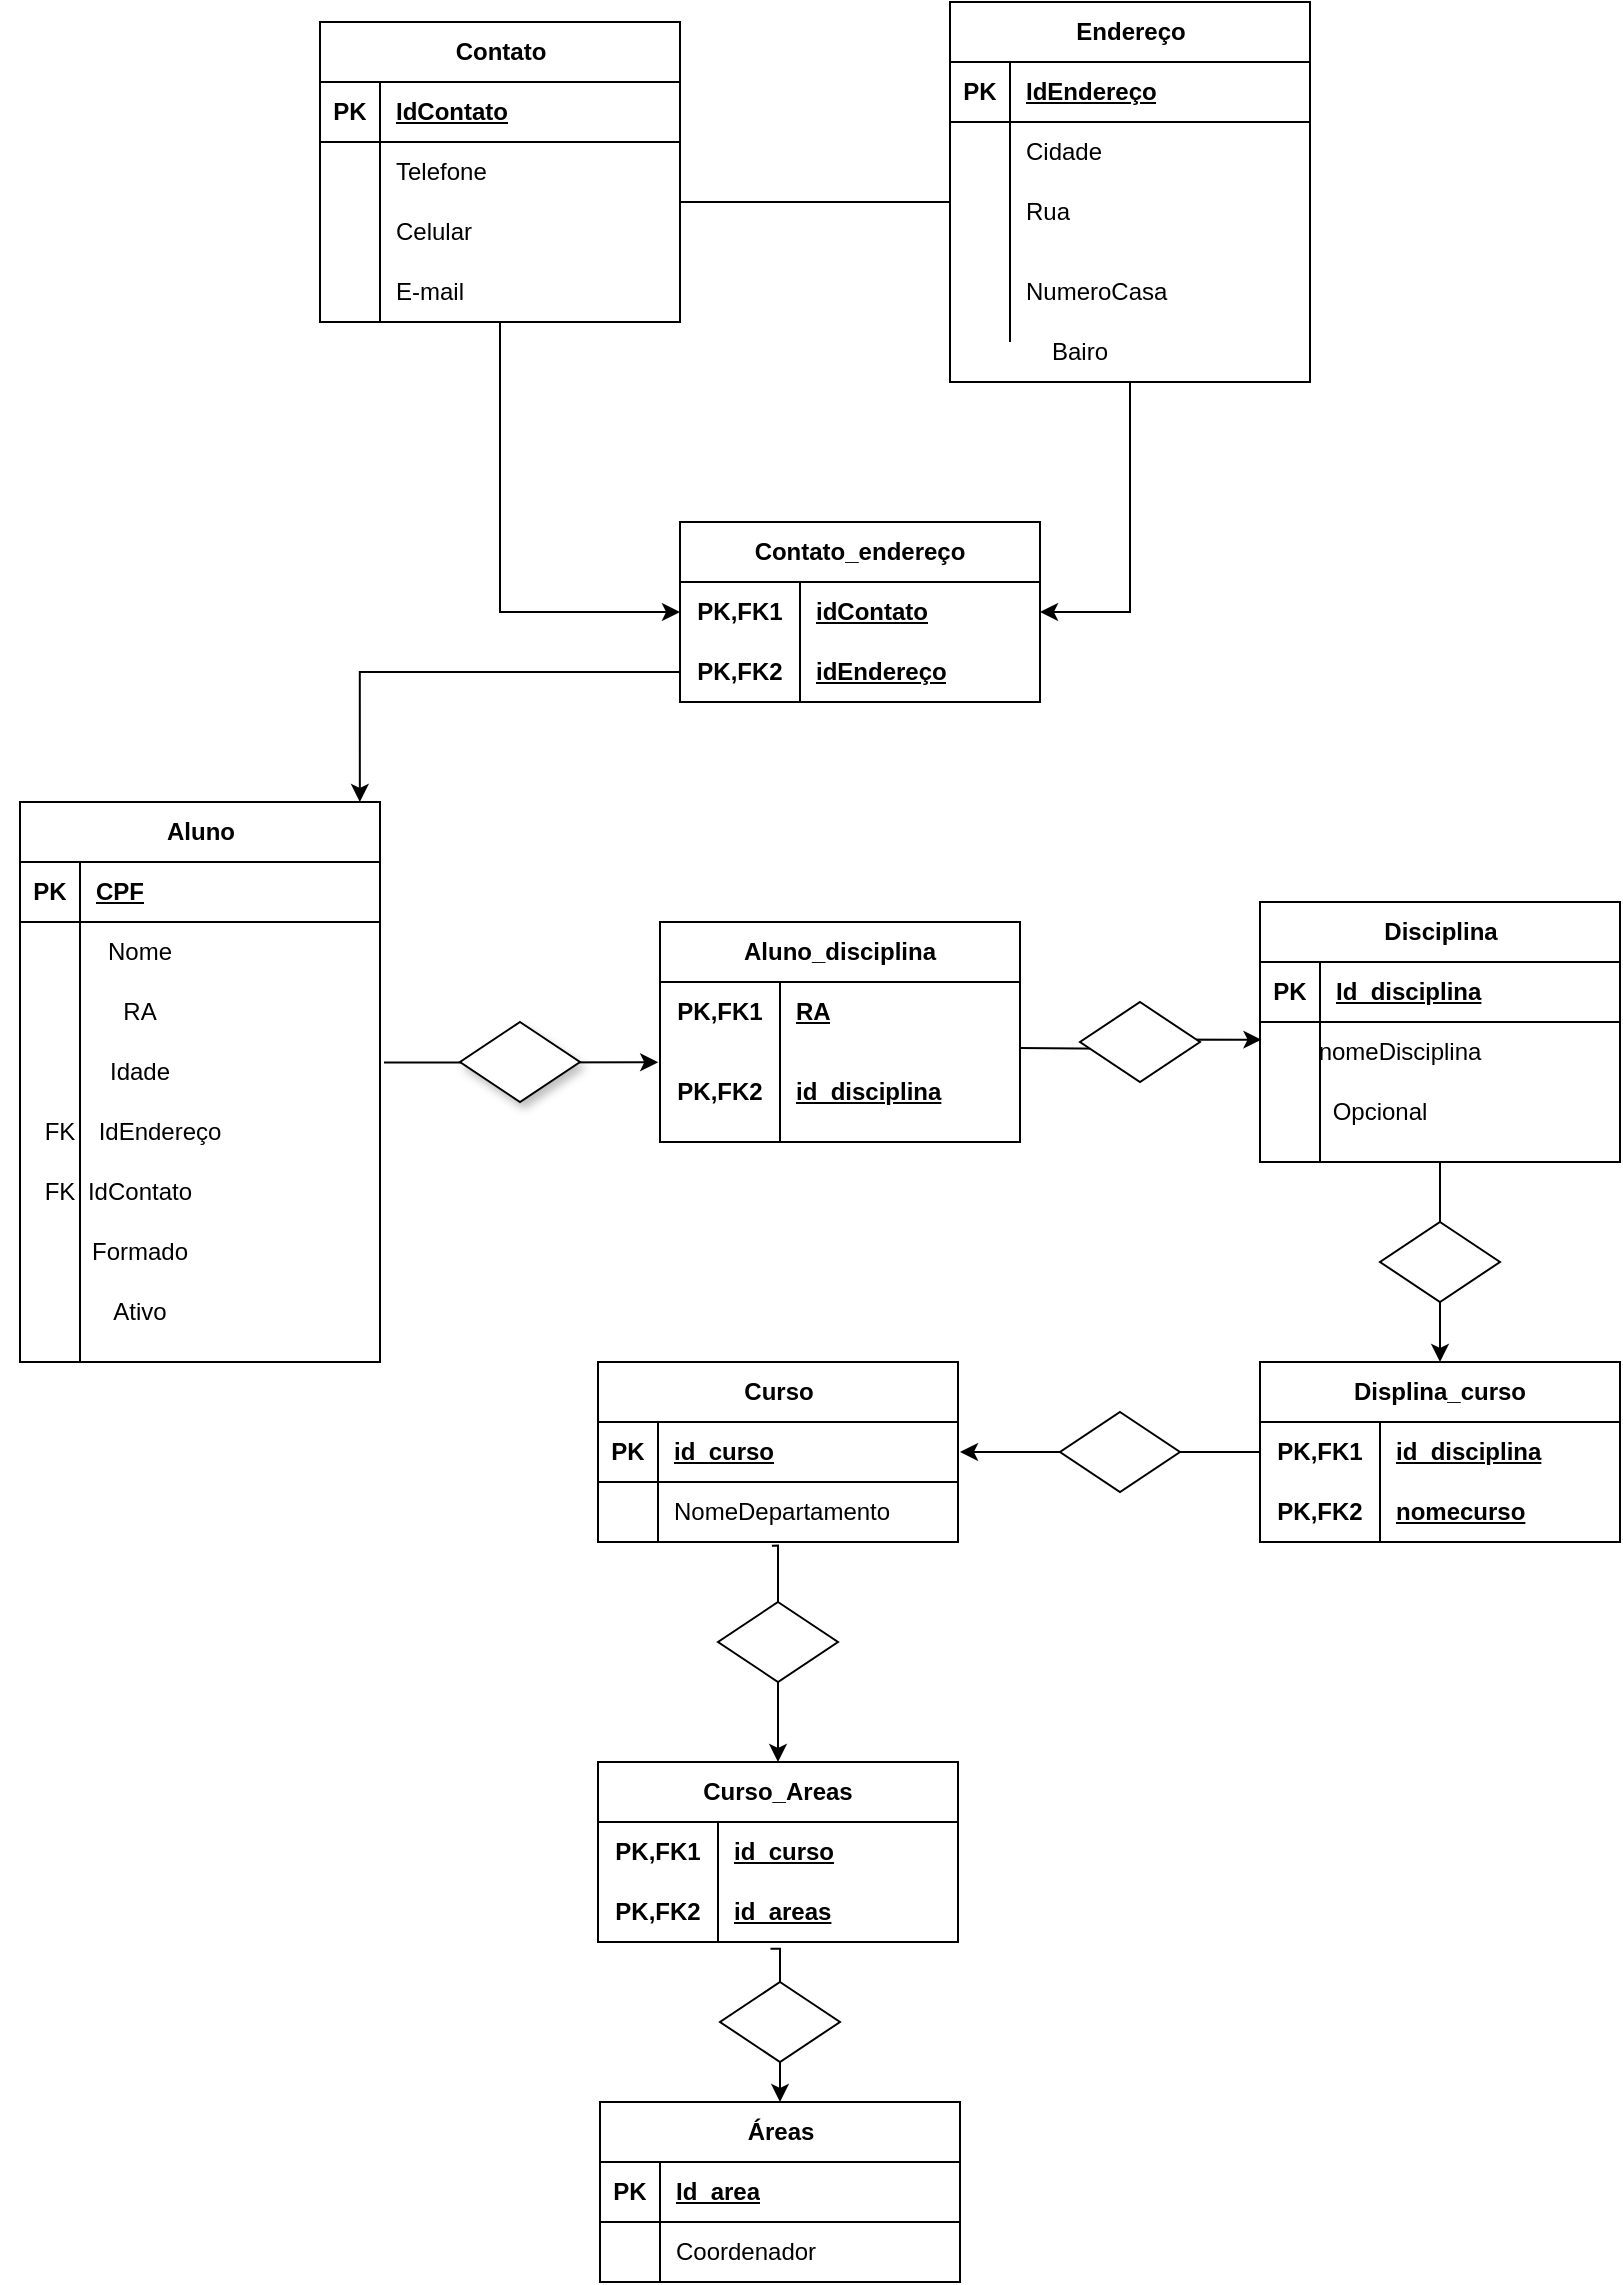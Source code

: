 <mxfile version="24.3.0" type="device">
  <diagram id="S2PGjV67SUCNLQambapJ" name="Página-1">
    <mxGraphModel dx="1231" dy="539" grid="1" gridSize="10" guides="1" tooltips="1" connect="1" arrows="1" fold="1" page="1" pageScale="1" pageWidth="827" pageHeight="1169" math="0" shadow="0">
      <root>
        <mxCell id="0" />
        <mxCell id="1" parent="0" />
        <mxCell id="45XHoM9VPNNS9-EP-DrF-3" value="Aluno" style="shape=table;startSize=30;container=1;collapsible=1;childLayout=tableLayout;fixedRows=1;rowLines=0;fontStyle=1;align=center;resizeLast=1;html=1;" parent="1" vertex="1">
          <mxGeometry x="20" y="420" width="180" height="280" as="geometry" />
        </mxCell>
        <mxCell id="45XHoM9VPNNS9-EP-DrF-4" value="" style="shape=tableRow;horizontal=0;startSize=0;swimlaneHead=0;swimlaneBody=0;fillColor=none;collapsible=0;dropTarget=0;points=[[0,0.5],[1,0.5]];portConstraint=eastwest;top=0;left=0;right=0;bottom=1;" parent="45XHoM9VPNNS9-EP-DrF-3" vertex="1">
          <mxGeometry y="30" width="180" height="30" as="geometry" />
        </mxCell>
        <mxCell id="45XHoM9VPNNS9-EP-DrF-5" value="PK" style="shape=partialRectangle;connectable=0;fillColor=none;top=0;left=0;bottom=0;right=0;fontStyle=1;overflow=hidden;whiteSpace=wrap;html=1;" parent="45XHoM9VPNNS9-EP-DrF-4" vertex="1">
          <mxGeometry width="30" height="30" as="geometry">
            <mxRectangle width="30" height="30" as="alternateBounds" />
          </mxGeometry>
        </mxCell>
        <mxCell id="45XHoM9VPNNS9-EP-DrF-6" value="CPF" style="shape=partialRectangle;connectable=0;fillColor=none;top=0;left=0;bottom=0;right=0;align=left;spacingLeft=6;fontStyle=5;overflow=hidden;whiteSpace=wrap;html=1;" parent="45XHoM9VPNNS9-EP-DrF-4" vertex="1">
          <mxGeometry x="30" width="150" height="30" as="geometry">
            <mxRectangle width="150" height="30" as="alternateBounds" />
          </mxGeometry>
        </mxCell>
        <mxCell id="45XHoM9VPNNS9-EP-DrF-7" value="" style="shape=tableRow;horizontal=0;startSize=0;swimlaneHead=0;swimlaneBody=0;fillColor=none;collapsible=0;dropTarget=0;points=[[0,0.5],[1,0.5]];portConstraint=eastwest;top=0;left=0;right=0;bottom=0;" parent="45XHoM9VPNNS9-EP-DrF-3" vertex="1">
          <mxGeometry y="60" width="180" height="30" as="geometry" />
        </mxCell>
        <mxCell id="45XHoM9VPNNS9-EP-DrF-8" value="" style="shape=partialRectangle;connectable=0;fillColor=none;top=0;left=0;bottom=0;right=0;editable=1;overflow=hidden;whiteSpace=wrap;html=1;" parent="45XHoM9VPNNS9-EP-DrF-7" vertex="1">
          <mxGeometry width="30" height="30" as="geometry">
            <mxRectangle width="30" height="30" as="alternateBounds" />
          </mxGeometry>
        </mxCell>
        <mxCell id="45XHoM9VPNNS9-EP-DrF-9" value="" style="shape=partialRectangle;connectable=0;fillColor=none;top=0;left=0;bottom=0;right=0;align=left;spacingLeft=6;overflow=hidden;whiteSpace=wrap;html=1;" parent="45XHoM9VPNNS9-EP-DrF-7" vertex="1">
          <mxGeometry x="30" width="150" height="30" as="geometry">
            <mxRectangle width="150" height="30" as="alternateBounds" />
          </mxGeometry>
        </mxCell>
        <mxCell id="45XHoM9VPNNS9-EP-DrF-10" value="" style="shape=tableRow;horizontal=0;startSize=0;swimlaneHead=0;swimlaneBody=0;fillColor=none;collapsible=0;dropTarget=0;points=[[0,0.5],[1,0.5]];portConstraint=eastwest;top=0;left=0;right=0;bottom=0;" parent="45XHoM9VPNNS9-EP-DrF-3" vertex="1">
          <mxGeometry y="90" width="180" height="30" as="geometry" />
        </mxCell>
        <mxCell id="45XHoM9VPNNS9-EP-DrF-11" value="" style="shape=partialRectangle;connectable=0;fillColor=none;top=0;left=0;bottom=0;right=0;editable=1;overflow=hidden;whiteSpace=wrap;html=1;" parent="45XHoM9VPNNS9-EP-DrF-10" vertex="1">
          <mxGeometry width="30" height="30" as="geometry">
            <mxRectangle width="30" height="30" as="alternateBounds" />
          </mxGeometry>
        </mxCell>
        <mxCell id="45XHoM9VPNNS9-EP-DrF-12" value="" style="shape=partialRectangle;connectable=0;fillColor=none;top=0;left=0;bottom=0;right=0;align=left;spacingLeft=6;overflow=hidden;whiteSpace=wrap;html=1;" parent="45XHoM9VPNNS9-EP-DrF-10" vertex="1">
          <mxGeometry x="30" width="150" height="30" as="geometry">
            <mxRectangle width="150" height="30" as="alternateBounds" />
          </mxGeometry>
        </mxCell>
        <mxCell id="45XHoM9VPNNS9-EP-DrF-13" value="" style="shape=tableRow;horizontal=0;startSize=0;swimlaneHead=0;swimlaneBody=0;fillColor=none;collapsible=0;dropTarget=0;points=[[0,0.5],[1,0.5]];portConstraint=eastwest;top=0;left=0;right=0;bottom=0;" parent="45XHoM9VPNNS9-EP-DrF-3" vertex="1">
          <mxGeometry y="120" width="180" height="160" as="geometry" />
        </mxCell>
        <mxCell id="45XHoM9VPNNS9-EP-DrF-14" value="" style="shape=partialRectangle;connectable=0;fillColor=none;top=0;left=0;bottom=0;right=0;editable=1;overflow=hidden;whiteSpace=wrap;html=1;" parent="45XHoM9VPNNS9-EP-DrF-13" vertex="1">
          <mxGeometry width="30" height="160" as="geometry">
            <mxRectangle width="30" height="160" as="alternateBounds" />
          </mxGeometry>
        </mxCell>
        <mxCell id="45XHoM9VPNNS9-EP-DrF-15" value="" style="shape=partialRectangle;connectable=0;fillColor=none;top=0;left=0;bottom=0;right=0;align=left;spacingLeft=6;overflow=hidden;whiteSpace=wrap;html=1;" parent="45XHoM9VPNNS9-EP-DrF-13" vertex="1">
          <mxGeometry x="30" width="150" height="160" as="geometry">
            <mxRectangle width="150" height="160" as="alternateBounds" />
          </mxGeometry>
        </mxCell>
        <mxCell id="45XHoM9VPNNS9-EP-DrF-16" value="Nome" style="text;strokeColor=none;align=center;fillColor=none;html=1;verticalAlign=middle;whiteSpace=wrap;rounded=0;" parent="1" vertex="1">
          <mxGeometry x="50" y="480" width="60" height="30" as="geometry" />
        </mxCell>
        <mxCell id="45XHoM9VPNNS9-EP-DrF-18" value="RA" style="text;strokeColor=none;align=center;fillColor=none;html=1;verticalAlign=middle;whiteSpace=wrap;rounded=0;" parent="1" vertex="1">
          <mxGeometry x="50" y="510" width="60" height="30" as="geometry" />
        </mxCell>
        <mxCell id="45XHoM9VPNNS9-EP-DrF-19" value="Idade" style="text;strokeColor=none;align=center;fillColor=none;html=1;verticalAlign=middle;whiteSpace=wrap;rounded=0;" parent="1" vertex="1">
          <mxGeometry x="50" y="540" width="60" height="30" as="geometry" />
        </mxCell>
        <mxCell id="45XHoM9VPNNS9-EP-DrF-20" value="IdEndereço" style="text;strokeColor=none;align=center;fillColor=none;html=1;verticalAlign=middle;whiteSpace=wrap;rounded=0;" parent="1" vertex="1">
          <mxGeometry x="60" y="570" width="60" height="30" as="geometry" />
        </mxCell>
        <mxCell id="45XHoM9VPNNS9-EP-DrF-21" value="IdContato" style="text;strokeColor=none;align=center;fillColor=none;html=1;verticalAlign=middle;whiteSpace=wrap;rounded=0;" parent="1" vertex="1">
          <mxGeometry x="50" y="600" width="60" height="30" as="geometry" />
        </mxCell>
        <mxCell id="45XHoM9VPNNS9-EP-DrF-27" value="" style="endArrow=none;html=1;rounded=0;entryX=0;entryY=0.5;entryDx=0;entryDy=0;" parent="1" edge="1">
          <mxGeometry relative="1" as="geometry">
            <mxPoint x="350" y="120" as="sourcePoint" />
            <mxPoint x="485" y="120" as="targetPoint" />
          </mxGeometry>
        </mxCell>
        <mxCell id="45XHoM9VPNNS9-EP-DrF-39" value="Aluno_disciplina" style="shape=table;startSize=30;container=1;collapsible=1;childLayout=tableLayout;fixedRows=1;rowLines=0;fontStyle=1;align=center;resizeLast=1;html=1;whiteSpace=wrap;" parent="1" vertex="1">
          <mxGeometry x="340" y="480" width="180" height="110" as="geometry" />
        </mxCell>
        <mxCell id="45XHoM9VPNNS9-EP-DrF-40" value="" style="shape=tableRow;horizontal=0;startSize=0;swimlaneHead=0;swimlaneBody=0;fillColor=none;collapsible=0;dropTarget=0;points=[[0,0.5],[1,0.5]];portConstraint=eastwest;top=0;left=0;right=0;bottom=0;html=1;" parent="45XHoM9VPNNS9-EP-DrF-39" vertex="1">
          <mxGeometry y="30" width="180" height="30" as="geometry" />
        </mxCell>
        <mxCell id="45XHoM9VPNNS9-EP-DrF-41" value="PK,FK1" style="shape=partialRectangle;connectable=0;fillColor=none;top=0;left=0;bottom=0;right=0;fontStyle=1;overflow=hidden;html=1;whiteSpace=wrap;" parent="45XHoM9VPNNS9-EP-DrF-40" vertex="1">
          <mxGeometry width="60" height="30" as="geometry">
            <mxRectangle width="60" height="30" as="alternateBounds" />
          </mxGeometry>
        </mxCell>
        <mxCell id="45XHoM9VPNNS9-EP-DrF-42" value="RA" style="shape=partialRectangle;connectable=0;fillColor=none;top=0;left=0;bottom=0;right=0;align=left;spacingLeft=6;fontStyle=5;overflow=hidden;html=1;whiteSpace=wrap;" parent="45XHoM9VPNNS9-EP-DrF-40" vertex="1">
          <mxGeometry x="60" width="120" height="30" as="geometry">
            <mxRectangle width="120" height="30" as="alternateBounds" />
          </mxGeometry>
        </mxCell>
        <mxCell id="45XHoM9VPNNS9-EP-DrF-43" value="" style="shape=tableRow;horizontal=0;startSize=0;swimlaneHead=0;swimlaneBody=0;fillColor=none;collapsible=0;dropTarget=0;points=[[0,0.5],[1,0.5]];portConstraint=eastwest;top=0;left=0;right=0;bottom=1;html=1;" parent="45XHoM9VPNNS9-EP-DrF-39" vertex="1">
          <mxGeometry y="60" width="180" height="50" as="geometry" />
        </mxCell>
        <mxCell id="45XHoM9VPNNS9-EP-DrF-44" value="PK,FK2" style="shape=partialRectangle;connectable=0;fillColor=none;top=0;left=0;bottom=0;right=0;fontStyle=1;overflow=hidden;html=1;whiteSpace=wrap;" parent="45XHoM9VPNNS9-EP-DrF-43" vertex="1">
          <mxGeometry width="60" height="50" as="geometry">
            <mxRectangle width="60" height="50" as="alternateBounds" />
          </mxGeometry>
        </mxCell>
        <mxCell id="45XHoM9VPNNS9-EP-DrF-45" value="id_disciplina" style="shape=partialRectangle;connectable=0;fillColor=none;top=0;left=0;bottom=0;right=0;align=left;spacingLeft=6;fontStyle=5;overflow=hidden;html=1;whiteSpace=wrap;" parent="45XHoM9VPNNS9-EP-DrF-43" vertex="1">
          <mxGeometry x="60" width="120" height="50" as="geometry">
            <mxRectangle width="120" height="50" as="alternateBounds" />
          </mxGeometry>
        </mxCell>
        <mxCell id="45XHoM9VPNNS9-EP-DrF-52" value="Áreas" style="shape=table;startSize=30;container=1;collapsible=1;childLayout=tableLayout;fixedRows=1;rowLines=0;fontStyle=1;align=center;resizeLast=1;html=1;" parent="1" vertex="1">
          <mxGeometry x="310" y="1070" width="180" height="90" as="geometry" />
        </mxCell>
        <mxCell id="45XHoM9VPNNS9-EP-DrF-53" value="" style="shape=tableRow;horizontal=0;startSize=0;swimlaneHead=0;swimlaneBody=0;fillColor=none;collapsible=0;dropTarget=0;points=[[0,0.5],[1,0.5]];portConstraint=eastwest;top=0;left=0;right=0;bottom=1;" parent="45XHoM9VPNNS9-EP-DrF-52" vertex="1">
          <mxGeometry y="30" width="180" height="30" as="geometry" />
        </mxCell>
        <mxCell id="45XHoM9VPNNS9-EP-DrF-54" value="PK" style="shape=partialRectangle;connectable=0;fillColor=none;top=0;left=0;bottom=0;right=0;fontStyle=1;overflow=hidden;whiteSpace=wrap;html=1;" parent="45XHoM9VPNNS9-EP-DrF-53" vertex="1">
          <mxGeometry width="30" height="30" as="geometry">
            <mxRectangle width="30" height="30" as="alternateBounds" />
          </mxGeometry>
        </mxCell>
        <mxCell id="45XHoM9VPNNS9-EP-DrF-55" value="Id_area" style="shape=partialRectangle;connectable=0;fillColor=none;top=0;left=0;bottom=0;right=0;align=left;spacingLeft=6;fontStyle=5;overflow=hidden;whiteSpace=wrap;html=1;" parent="45XHoM9VPNNS9-EP-DrF-53" vertex="1">
          <mxGeometry x="30" width="150" height="30" as="geometry">
            <mxRectangle width="150" height="30" as="alternateBounds" />
          </mxGeometry>
        </mxCell>
        <mxCell id="45XHoM9VPNNS9-EP-DrF-56" value="" style="shape=tableRow;horizontal=0;startSize=0;swimlaneHead=0;swimlaneBody=0;fillColor=none;collapsible=0;dropTarget=0;points=[[0,0.5],[1,0.5]];portConstraint=eastwest;top=0;left=0;right=0;bottom=0;" parent="45XHoM9VPNNS9-EP-DrF-52" vertex="1">
          <mxGeometry y="60" width="180" height="30" as="geometry" />
        </mxCell>
        <mxCell id="45XHoM9VPNNS9-EP-DrF-57" value="" style="shape=partialRectangle;connectable=0;fillColor=none;top=0;left=0;bottom=0;right=0;editable=1;overflow=hidden;whiteSpace=wrap;html=1;" parent="45XHoM9VPNNS9-EP-DrF-56" vertex="1">
          <mxGeometry width="30" height="30" as="geometry">
            <mxRectangle width="30" height="30" as="alternateBounds" />
          </mxGeometry>
        </mxCell>
        <mxCell id="45XHoM9VPNNS9-EP-DrF-58" value="Coordenador" style="shape=partialRectangle;connectable=0;fillColor=none;top=0;left=0;bottom=0;right=0;align=left;spacingLeft=6;overflow=hidden;whiteSpace=wrap;html=1;" parent="45XHoM9VPNNS9-EP-DrF-56" vertex="1">
          <mxGeometry x="30" width="150" height="30" as="geometry">
            <mxRectangle width="150" height="30" as="alternateBounds" />
          </mxGeometry>
        </mxCell>
        <mxCell id="45XHoM9VPNNS9-EP-DrF-67" value="Disciplina" style="shape=table;startSize=30;container=1;collapsible=1;childLayout=tableLayout;fixedRows=1;rowLines=0;fontStyle=1;align=center;resizeLast=1;html=1;" parent="1" vertex="1">
          <mxGeometry x="640" y="470" width="180" height="130" as="geometry" />
        </mxCell>
        <mxCell id="45XHoM9VPNNS9-EP-DrF-68" value="" style="shape=tableRow;horizontal=0;startSize=0;swimlaneHead=0;swimlaneBody=0;fillColor=none;collapsible=0;dropTarget=0;points=[[0,0.5],[1,0.5]];portConstraint=eastwest;top=0;left=0;right=0;bottom=1;" parent="45XHoM9VPNNS9-EP-DrF-67" vertex="1">
          <mxGeometry y="30" width="180" height="30" as="geometry" />
        </mxCell>
        <mxCell id="45XHoM9VPNNS9-EP-DrF-69" value="PK" style="shape=partialRectangle;connectable=0;fillColor=none;top=0;left=0;bottom=0;right=0;fontStyle=1;overflow=hidden;whiteSpace=wrap;html=1;" parent="45XHoM9VPNNS9-EP-DrF-68" vertex="1">
          <mxGeometry width="30" height="30" as="geometry">
            <mxRectangle width="30" height="30" as="alternateBounds" />
          </mxGeometry>
        </mxCell>
        <mxCell id="45XHoM9VPNNS9-EP-DrF-70" value="Id_disciplina" style="shape=partialRectangle;connectable=0;fillColor=none;top=0;left=0;bottom=0;right=0;align=left;spacingLeft=6;fontStyle=5;overflow=hidden;whiteSpace=wrap;html=1;" parent="45XHoM9VPNNS9-EP-DrF-68" vertex="1">
          <mxGeometry x="30" width="150" height="30" as="geometry">
            <mxRectangle width="150" height="30" as="alternateBounds" />
          </mxGeometry>
        </mxCell>
        <mxCell id="45XHoM9VPNNS9-EP-DrF-71" value="" style="shape=tableRow;horizontal=0;startSize=0;swimlaneHead=0;swimlaneBody=0;fillColor=none;collapsible=0;dropTarget=0;points=[[0,0.5],[1,0.5]];portConstraint=eastwest;top=0;left=0;right=0;bottom=0;" parent="45XHoM9VPNNS9-EP-DrF-67" vertex="1">
          <mxGeometry y="60" width="180" height="70" as="geometry" />
        </mxCell>
        <mxCell id="45XHoM9VPNNS9-EP-DrF-72" value="" style="shape=partialRectangle;connectable=0;fillColor=none;top=0;left=0;bottom=0;right=0;editable=1;overflow=hidden;whiteSpace=wrap;html=1;" parent="45XHoM9VPNNS9-EP-DrF-71" vertex="1">
          <mxGeometry width="30" height="70" as="geometry">
            <mxRectangle width="30" height="70" as="alternateBounds" />
          </mxGeometry>
        </mxCell>
        <mxCell id="45XHoM9VPNNS9-EP-DrF-73" value="" style="shape=partialRectangle;connectable=0;fillColor=none;top=0;left=0;bottom=0;right=0;align=left;spacingLeft=6;overflow=hidden;whiteSpace=wrap;html=1;" parent="45XHoM9VPNNS9-EP-DrF-71" vertex="1">
          <mxGeometry x="30" width="150" height="70" as="geometry">
            <mxRectangle width="150" height="70" as="alternateBounds" />
          </mxGeometry>
        </mxCell>
        <mxCell id="45XHoM9VPNNS9-EP-DrF-80" value="Displina_curso" style="shape=table;startSize=30;container=1;collapsible=1;childLayout=tableLayout;fixedRows=1;rowLines=0;fontStyle=1;align=center;resizeLast=1;html=1;whiteSpace=wrap;" parent="1" vertex="1">
          <mxGeometry x="640" y="700" width="180" height="90" as="geometry" />
        </mxCell>
        <mxCell id="45XHoM9VPNNS9-EP-DrF-81" value="" style="shape=tableRow;horizontal=0;startSize=0;swimlaneHead=0;swimlaneBody=0;fillColor=none;collapsible=0;dropTarget=0;points=[[0,0.5],[1,0.5]];portConstraint=eastwest;top=0;left=0;right=0;bottom=0;html=1;" parent="45XHoM9VPNNS9-EP-DrF-80" vertex="1">
          <mxGeometry y="30" width="180" height="30" as="geometry" />
        </mxCell>
        <mxCell id="45XHoM9VPNNS9-EP-DrF-82" value="PK,FK1" style="shape=partialRectangle;connectable=0;fillColor=none;top=0;left=0;bottom=0;right=0;fontStyle=1;overflow=hidden;html=1;whiteSpace=wrap;" parent="45XHoM9VPNNS9-EP-DrF-81" vertex="1">
          <mxGeometry width="60" height="30" as="geometry">
            <mxRectangle width="60" height="30" as="alternateBounds" />
          </mxGeometry>
        </mxCell>
        <mxCell id="45XHoM9VPNNS9-EP-DrF-83" value="id_disciplina" style="shape=partialRectangle;connectable=0;fillColor=none;top=0;left=0;bottom=0;right=0;align=left;spacingLeft=6;fontStyle=5;overflow=hidden;html=1;whiteSpace=wrap;" parent="45XHoM9VPNNS9-EP-DrF-81" vertex="1">
          <mxGeometry x="60" width="120" height="30" as="geometry">
            <mxRectangle width="120" height="30" as="alternateBounds" />
          </mxGeometry>
        </mxCell>
        <mxCell id="45XHoM9VPNNS9-EP-DrF-84" value="" style="shape=tableRow;horizontal=0;startSize=0;swimlaneHead=0;swimlaneBody=0;fillColor=none;collapsible=0;dropTarget=0;points=[[0,0.5],[1,0.5]];portConstraint=eastwest;top=0;left=0;right=0;bottom=1;html=1;" parent="45XHoM9VPNNS9-EP-DrF-80" vertex="1">
          <mxGeometry y="60" width="180" height="30" as="geometry" />
        </mxCell>
        <mxCell id="45XHoM9VPNNS9-EP-DrF-85" value="PK,FK2" style="shape=partialRectangle;connectable=0;fillColor=none;top=0;left=0;bottom=0;right=0;fontStyle=1;overflow=hidden;html=1;whiteSpace=wrap;" parent="45XHoM9VPNNS9-EP-DrF-84" vertex="1">
          <mxGeometry width="60" height="30" as="geometry">
            <mxRectangle width="60" height="30" as="alternateBounds" />
          </mxGeometry>
        </mxCell>
        <mxCell id="45XHoM9VPNNS9-EP-DrF-86" value="nomecurso" style="shape=partialRectangle;connectable=0;fillColor=none;top=0;left=0;bottom=0;right=0;align=left;spacingLeft=6;fontStyle=5;overflow=hidden;html=1;whiteSpace=wrap;" parent="45XHoM9VPNNS9-EP-DrF-84" vertex="1">
          <mxGeometry x="60" width="120" height="30" as="geometry">
            <mxRectangle width="120" height="30" as="alternateBounds" />
          </mxGeometry>
        </mxCell>
        <mxCell id="45XHoM9VPNNS9-EP-DrF-93" value="Curso" style="shape=table;startSize=30;container=1;collapsible=1;childLayout=tableLayout;fixedRows=1;rowLines=0;fontStyle=1;align=center;resizeLast=1;html=1;" parent="1" vertex="1">
          <mxGeometry x="309" y="700" width="180" height="90" as="geometry" />
        </mxCell>
        <mxCell id="45XHoM9VPNNS9-EP-DrF-94" value="" style="shape=tableRow;horizontal=0;startSize=0;swimlaneHead=0;swimlaneBody=0;fillColor=none;collapsible=0;dropTarget=0;points=[[0,0.5],[1,0.5]];portConstraint=eastwest;top=0;left=0;right=0;bottom=1;" parent="45XHoM9VPNNS9-EP-DrF-93" vertex="1">
          <mxGeometry y="30" width="180" height="30" as="geometry" />
        </mxCell>
        <mxCell id="45XHoM9VPNNS9-EP-DrF-95" value="PK" style="shape=partialRectangle;connectable=0;fillColor=none;top=0;left=0;bottom=0;right=0;fontStyle=1;overflow=hidden;whiteSpace=wrap;html=1;" parent="45XHoM9VPNNS9-EP-DrF-94" vertex="1">
          <mxGeometry width="30" height="30" as="geometry">
            <mxRectangle width="30" height="30" as="alternateBounds" />
          </mxGeometry>
        </mxCell>
        <mxCell id="45XHoM9VPNNS9-EP-DrF-96" value="id_curso" style="shape=partialRectangle;connectable=0;fillColor=none;top=0;left=0;bottom=0;right=0;align=left;spacingLeft=6;fontStyle=5;overflow=hidden;whiteSpace=wrap;html=1;" parent="45XHoM9VPNNS9-EP-DrF-94" vertex="1">
          <mxGeometry x="30" width="150" height="30" as="geometry">
            <mxRectangle width="150" height="30" as="alternateBounds" />
          </mxGeometry>
        </mxCell>
        <mxCell id="45XHoM9VPNNS9-EP-DrF-97" value="" style="shape=tableRow;horizontal=0;startSize=0;swimlaneHead=0;swimlaneBody=0;fillColor=none;collapsible=0;dropTarget=0;points=[[0,0.5],[1,0.5]];portConstraint=eastwest;top=0;left=0;right=0;bottom=0;" parent="45XHoM9VPNNS9-EP-DrF-93" vertex="1">
          <mxGeometry y="60" width="180" height="30" as="geometry" />
        </mxCell>
        <mxCell id="45XHoM9VPNNS9-EP-DrF-98" value="" style="shape=partialRectangle;connectable=0;fillColor=none;top=0;left=0;bottom=0;right=0;editable=1;overflow=hidden;whiteSpace=wrap;html=1;" parent="45XHoM9VPNNS9-EP-DrF-97" vertex="1">
          <mxGeometry width="30" height="30" as="geometry">
            <mxRectangle width="30" height="30" as="alternateBounds" />
          </mxGeometry>
        </mxCell>
        <mxCell id="45XHoM9VPNNS9-EP-DrF-99" value="NomeDepartamento" style="shape=partialRectangle;connectable=0;fillColor=none;top=0;left=0;bottom=0;right=0;align=left;spacingLeft=6;overflow=hidden;whiteSpace=wrap;html=1;" parent="45XHoM9VPNNS9-EP-DrF-97" vertex="1">
          <mxGeometry x="30" width="150" height="30" as="geometry">
            <mxRectangle width="150" height="30" as="alternateBounds" />
          </mxGeometry>
        </mxCell>
        <mxCell id="45XHoM9VPNNS9-EP-DrF-106" value="Curso_Areas" style="shape=table;startSize=30;container=1;collapsible=1;childLayout=tableLayout;fixedRows=1;rowLines=0;fontStyle=1;align=center;resizeLast=1;html=1;whiteSpace=wrap;" parent="1" vertex="1">
          <mxGeometry x="309" y="900" width="180" height="90" as="geometry" />
        </mxCell>
        <mxCell id="45XHoM9VPNNS9-EP-DrF-107" value="" style="shape=tableRow;horizontal=0;startSize=0;swimlaneHead=0;swimlaneBody=0;fillColor=none;collapsible=0;dropTarget=0;points=[[0,0.5],[1,0.5]];portConstraint=eastwest;top=0;left=0;right=0;bottom=0;html=1;" parent="45XHoM9VPNNS9-EP-DrF-106" vertex="1">
          <mxGeometry y="30" width="180" height="30" as="geometry" />
        </mxCell>
        <mxCell id="45XHoM9VPNNS9-EP-DrF-108" value="PK,FK1" style="shape=partialRectangle;connectable=0;fillColor=none;top=0;left=0;bottom=0;right=0;fontStyle=1;overflow=hidden;html=1;whiteSpace=wrap;" parent="45XHoM9VPNNS9-EP-DrF-107" vertex="1">
          <mxGeometry width="60" height="30" as="geometry">
            <mxRectangle width="60" height="30" as="alternateBounds" />
          </mxGeometry>
        </mxCell>
        <mxCell id="45XHoM9VPNNS9-EP-DrF-109" value="id_curso" style="shape=partialRectangle;connectable=0;fillColor=none;top=0;left=0;bottom=0;right=0;align=left;spacingLeft=6;fontStyle=5;overflow=hidden;html=1;whiteSpace=wrap;" parent="45XHoM9VPNNS9-EP-DrF-107" vertex="1">
          <mxGeometry x="60" width="120" height="30" as="geometry">
            <mxRectangle width="120" height="30" as="alternateBounds" />
          </mxGeometry>
        </mxCell>
        <mxCell id="45XHoM9VPNNS9-EP-DrF-110" value="" style="shape=tableRow;horizontal=0;startSize=0;swimlaneHead=0;swimlaneBody=0;fillColor=none;collapsible=0;dropTarget=0;points=[[0,0.5],[1,0.5]];portConstraint=eastwest;top=0;left=0;right=0;bottom=1;html=1;" parent="45XHoM9VPNNS9-EP-DrF-106" vertex="1">
          <mxGeometry y="60" width="180" height="30" as="geometry" />
        </mxCell>
        <mxCell id="45XHoM9VPNNS9-EP-DrF-111" value="PK,FK2" style="shape=partialRectangle;connectable=0;fillColor=none;top=0;left=0;bottom=0;right=0;fontStyle=1;overflow=hidden;html=1;whiteSpace=wrap;" parent="45XHoM9VPNNS9-EP-DrF-110" vertex="1">
          <mxGeometry width="60" height="30" as="geometry">
            <mxRectangle width="60" height="30" as="alternateBounds" />
          </mxGeometry>
        </mxCell>
        <mxCell id="45XHoM9VPNNS9-EP-DrF-112" value="id_areas" style="shape=partialRectangle;connectable=0;fillColor=none;top=0;left=0;bottom=0;right=0;align=left;spacingLeft=6;fontStyle=5;overflow=hidden;html=1;whiteSpace=wrap;" parent="45XHoM9VPNNS9-EP-DrF-110" vertex="1">
          <mxGeometry x="60" width="120" height="30" as="geometry">
            <mxRectangle width="120" height="30" as="alternateBounds" />
          </mxGeometry>
        </mxCell>
        <mxCell id="HDxts1uo3tbiNwnwYTCk-1" value="FK" style="text;strokeColor=none;align=center;fillColor=none;html=1;verticalAlign=middle;whiteSpace=wrap;rounded=0;" vertex="1" parent="1">
          <mxGeometry x="10" y="570" width="60" height="30" as="geometry" />
        </mxCell>
        <mxCell id="HDxts1uo3tbiNwnwYTCk-2" value="Formado" style="text;strokeColor=none;align=center;fillColor=none;html=1;verticalAlign=middle;whiteSpace=wrap;rounded=0;" vertex="1" parent="1">
          <mxGeometry x="50" y="630" width="60" height="30" as="geometry" />
        </mxCell>
        <mxCell id="HDxts1uo3tbiNwnwYTCk-3" value="Ativo" style="text;strokeColor=none;align=center;fillColor=none;html=1;verticalAlign=middle;whiteSpace=wrap;rounded=0;" vertex="1" parent="1">
          <mxGeometry x="50" y="660" width="60" height="30" as="geometry" />
        </mxCell>
        <mxCell id="HDxts1uo3tbiNwnwYTCk-6" value="FK" style="text;strokeColor=none;align=center;fillColor=none;html=1;verticalAlign=middle;whiteSpace=wrap;rounded=0;" vertex="1" parent="1">
          <mxGeometry x="10" y="600" width="60" height="30" as="geometry" />
        </mxCell>
        <mxCell id="HDxts1uo3tbiNwnwYTCk-53" style="edgeStyle=orthogonalEdgeStyle;rounded=0;orthogonalLoop=1;jettySize=auto;html=1;entryX=0;entryY=0.5;entryDx=0;entryDy=0;" edge="1" parent="1" source="HDxts1uo3tbiNwnwYTCk-7" target="HDxts1uo3tbiNwnwYTCk-34">
          <mxGeometry relative="1" as="geometry">
            <mxPoint x="390" y="250" as="targetPoint" />
          </mxGeometry>
        </mxCell>
        <mxCell id="HDxts1uo3tbiNwnwYTCk-7" value="Contato" style="shape=table;startSize=30;container=1;collapsible=1;childLayout=tableLayout;fixedRows=1;rowLines=0;fontStyle=1;align=center;resizeLast=1;html=1;" vertex="1" parent="1">
          <mxGeometry x="170" y="30" width="180" height="150" as="geometry" />
        </mxCell>
        <mxCell id="HDxts1uo3tbiNwnwYTCk-8" value="" style="shape=tableRow;horizontal=0;startSize=0;swimlaneHead=0;swimlaneBody=0;fillColor=none;collapsible=0;dropTarget=0;points=[[0,0.5],[1,0.5]];portConstraint=eastwest;top=0;left=0;right=0;bottom=1;" vertex="1" parent="HDxts1uo3tbiNwnwYTCk-7">
          <mxGeometry y="30" width="180" height="30" as="geometry" />
        </mxCell>
        <mxCell id="HDxts1uo3tbiNwnwYTCk-9" value="PK" style="shape=partialRectangle;connectable=0;fillColor=none;top=0;left=0;bottom=0;right=0;fontStyle=1;overflow=hidden;whiteSpace=wrap;html=1;" vertex="1" parent="HDxts1uo3tbiNwnwYTCk-8">
          <mxGeometry width="30" height="30" as="geometry">
            <mxRectangle width="30" height="30" as="alternateBounds" />
          </mxGeometry>
        </mxCell>
        <mxCell id="HDxts1uo3tbiNwnwYTCk-10" value="IdContato" style="shape=partialRectangle;connectable=0;fillColor=none;top=0;left=0;bottom=0;right=0;align=left;spacingLeft=6;fontStyle=5;overflow=hidden;whiteSpace=wrap;html=1;" vertex="1" parent="HDxts1uo3tbiNwnwYTCk-8">
          <mxGeometry x="30" width="150" height="30" as="geometry">
            <mxRectangle width="150" height="30" as="alternateBounds" />
          </mxGeometry>
        </mxCell>
        <mxCell id="HDxts1uo3tbiNwnwYTCk-11" value="" style="shape=tableRow;horizontal=0;startSize=0;swimlaneHead=0;swimlaneBody=0;fillColor=none;collapsible=0;dropTarget=0;points=[[0,0.5],[1,0.5]];portConstraint=eastwest;top=0;left=0;right=0;bottom=0;" vertex="1" parent="HDxts1uo3tbiNwnwYTCk-7">
          <mxGeometry y="60" width="180" height="30" as="geometry" />
        </mxCell>
        <mxCell id="HDxts1uo3tbiNwnwYTCk-12" value="" style="shape=partialRectangle;connectable=0;fillColor=none;top=0;left=0;bottom=0;right=0;editable=1;overflow=hidden;whiteSpace=wrap;html=1;" vertex="1" parent="HDxts1uo3tbiNwnwYTCk-11">
          <mxGeometry width="30" height="30" as="geometry">
            <mxRectangle width="30" height="30" as="alternateBounds" />
          </mxGeometry>
        </mxCell>
        <mxCell id="HDxts1uo3tbiNwnwYTCk-13" value="Telefone" style="shape=partialRectangle;connectable=0;fillColor=none;top=0;left=0;bottom=0;right=0;align=left;spacingLeft=6;overflow=hidden;whiteSpace=wrap;html=1;" vertex="1" parent="HDxts1uo3tbiNwnwYTCk-11">
          <mxGeometry x="30" width="150" height="30" as="geometry">
            <mxRectangle width="150" height="30" as="alternateBounds" />
          </mxGeometry>
        </mxCell>
        <mxCell id="HDxts1uo3tbiNwnwYTCk-14" value="" style="shape=tableRow;horizontal=0;startSize=0;swimlaneHead=0;swimlaneBody=0;fillColor=none;collapsible=0;dropTarget=0;points=[[0,0.5],[1,0.5]];portConstraint=eastwest;top=0;left=0;right=0;bottom=0;" vertex="1" parent="HDxts1uo3tbiNwnwYTCk-7">
          <mxGeometry y="90" width="180" height="30" as="geometry" />
        </mxCell>
        <mxCell id="HDxts1uo3tbiNwnwYTCk-15" value="" style="shape=partialRectangle;connectable=0;fillColor=none;top=0;left=0;bottom=0;right=0;editable=1;overflow=hidden;whiteSpace=wrap;html=1;" vertex="1" parent="HDxts1uo3tbiNwnwYTCk-14">
          <mxGeometry width="30" height="30" as="geometry">
            <mxRectangle width="30" height="30" as="alternateBounds" />
          </mxGeometry>
        </mxCell>
        <mxCell id="HDxts1uo3tbiNwnwYTCk-16" value="Celular" style="shape=partialRectangle;connectable=0;fillColor=none;top=0;left=0;bottom=0;right=0;align=left;spacingLeft=6;overflow=hidden;whiteSpace=wrap;html=1;" vertex="1" parent="HDxts1uo3tbiNwnwYTCk-14">
          <mxGeometry x="30" width="150" height="30" as="geometry">
            <mxRectangle width="150" height="30" as="alternateBounds" />
          </mxGeometry>
        </mxCell>
        <mxCell id="HDxts1uo3tbiNwnwYTCk-17" value="" style="shape=tableRow;horizontal=0;startSize=0;swimlaneHead=0;swimlaneBody=0;fillColor=none;collapsible=0;dropTarget=0;points=[[0,0.5],[1,0.5]];portConstraint=eastwest;top=0;left=0;right=0;bottom=0;" vertex="1" parent="HDxts1uo3tbiNwnwYTCk-7">
          <mxGeometry y="120" width="180" height="30" as="geometry" />
        </mxCell>
        <mxCell id="HDxts1uo3tbiNwnwYTCk-18" value="" style="shape=partialRectangle;connectable=0;fillColor=none;top=0;left=0;bottom=0;right=0;editable=1;overflow=hidden;whiteSpace=wrap;html=1;" vertex="1" parent="HDxts1uo3tbiNwnwYTCk-17">
          <mxGeometry width="30" height="30" as="geometry">
            <mxRectangle width="30" height="30" as="alternateBounds" />
          </mxGeometry>
        </mxCell>
        <mxCell id="HDxts1uo3tbiNwnwYTCk-19" value="E-mail" style="shape=partialRectangle;connectable=0;fillColor=none;top=0;left=0;bottom=0;right=0;align=left;spacingLeft=6;overflow=hidden;whiteSpace=wrap;html=1;" vertex="1" parent="HDxts1uo3tbiNwnwYTCk-17">
          <mxGeometry x="30" width="150" height="30" as="geometry">
            <mxRectangle width="150" height="30" as="alternateBounds" />
          </mxGeometry>
        </mxCell>
        <mxCell id="HDxts1uo3tbiNwnwYTCk-54" style="edgeStyle=orthogonalEdgeStyle;rounded=0;orthogonalLoop=1;jettySize=auto;html=1;entryX=1;entryY=0.5;entryDx=0;entryDy=0;" edge="1" parent="1" source="HDxts1uo3tbiNwnwYTCk-20" target="HDxts1uo3tbiNwnwYTCk-34">
          <mxGeometry relative="1" as="geometry" />
        </mxCell>
        <mxCell id="HDxts1uo3tbiNwnwYTCk-20" value="Endereço" style="shape=table;startSize=30;container=1;collapsible=1;childLayout=tableLayout;fixedRows=1;rowLines=0;fontStyle=1;align=center;resizeLast=1;html=1;" vertex="1" parent="1">
          <mxGeometry x="485" y="20" width="180" height="190" as="geometry" />
        </mxCell>
        <mxCell id="HDxts1uo3tbiNwnwYTCk-21" value="" style="shape=tableRow;horizontal=0;startSize=0;swimlaneHead=0;swimlaneBody=0;fillColor=none;collapsible=0;dropTarget=0;points=[[0,0.5],[1,0.5]];portConstraint=eastwest;top=0;left=0;right=0;bottom=1;" vertex="1" parent="HDxts1uo3tbiNwnwYTCk-20">
          <mxGeometry y="30" width="180" height="30" as="geometry" />
        </mxCell>
        <mxCell id="HDxts1uo3tbiNwnwYTCk-22" value="PK" style="shape=partialRectangle;connectable=0;fillColor=none;top=0;left=0;bottom=0;right=0;fontStyle=1;overflow=hidden;whiteSpace=wrap;html=1;" vertex="1" parent="HDxts1uo3tbiNwnwYTCk-21">
          <mxGeometry width="30" height="30" as="geometry">
            <mxRectangle width="30" height="30" as="alternateBounds" />
          </mxGeometry>
        </mxCell>
        <mxCell id="HDxts1uo3tbiNwnwYTCk-23" value="IdEndereço" style="shape=partialRectangle;connectable=0;fillColor=none;top=0;left=0;bottom=0;right=0;align=left;spacingLeft=6;fontStyle=5;overflow=hidden;whiteSpace=wrap;html=1;" vertex="1" parent="HDxts1uo3tbiNwnwYTCk-21">
          <mxGeometry x="30" width="150" height="30" as="geometry">
            <mxRectangle width="150" height="30" as="alternateBounds" />
          </mxGeometry>
        </mxCell>
        <mxCell id="HDxts1uo3tbiNwnwYTCk-24" value="" style="shape=tableRow;horizontal=0;startSize=0;swimlaneHead=0;swimlaneBody=0;fillColor=none;collapsible=0;dropTarget=0;points=[[0,0.5],[1,0.5]];portConstraint=eastwest;top=0;left=0;right=0;bottom=0;" vertex="1" parent="HDxts1uo3tbiNwnwYTCk-20">
          <mxGeometry y="60" width="180" height="30" as="geometry" />
        </mxCell>
        <mxCell id="HDxts1uo3tbiNwnwYTCk-25" value="" style="shape=partialRectangle;connectable=0;fillColor=none;top=0;left=0;bottom=0;right=0;editable=1;overflow=hidden;whiteSpace=wrap;html=1;" vertex="1" parent="HDxts1uo3tbiNwnwYTCk-24">
          <mxGeometry width="30" height="30" as="geometry">
            <mxRectangle width="30" height="30" as="alternateBounds" />
          </mxGeometry>
        </mxCell>
        <mxCell id="HDxts1uo3tbiNwnwYTCk-26" value="Cidade" style="shape=partialRectangle;connectable=0;fillColor=none;top=0;left=0;bottom=0;right=0;align=left;spacingLeft=6;overflow=hidden;whiteSpace=wrap;html=1;" vertex="1" parent="HDxts1uo3tbiNwnwYTCk-24">
          <mxGeometry x="30" width="150" height="30" as="geometry">
            <mxRectangle width="150" height="30" as="alternateBounds" />
          </mxGeometry>
        </mxCell>
        <mxCell id="HDxts1uo3tbiNwnwYTCk-27" value="" style="shape=tableRow;horizontal=0;startSize=0;swimlaneHead=0;swimlaneBody=0;fillColor=none;collapsible=0;dropTarget=0;points=[[0,0.5],[1,0.5]];portConstraint=eastwest;top=0;left=0;right=0;bottom=0;" vertex="1" parent="HDxts1uo3tbiNwnwYTCk-20">
          <mxGeometry y="90" width="180" height="30" as="geometry" />
        </mxCell>
        <mxCell id="HDxts1uo3tbiNwnwYTCk-28" value="" style="shape=partialRectangle;connectable=0;fillColor=none;top=0;left=0;bottom=0;right=0;editable=1;overflow=hidden;whiteSpace=wrap;html=1;" vertex="1" parent="HDxts1uo3tbiNwnwYTCk-27">
          <mxGeometry width="30" height="30" as="geometry">
            <mxRectangle width="30" height="30" as="alternateBounds" />
          </mxGeometry>
        </mxCell>
        <mxCell id="HDxts1uo3tbiNwnwYTCk-29" value="Rua" style="shape=partialRectangle;connectable=0;fillColor=none;top=0;left=0;bottom=0;right=0;align=left;spacingLeft=6;overflow=hidden;whiteSpace=wrap;html=1;" vertex="1" parent="HDxts1uo3tbiNwnwYTCk-27">
          <mxGeometry x="30" width="150" height="30" as="geometry">
            <mxRectangle width="150" height="30" as="alternateBounds" />
          </mxGeometry>
        </mxCell>
        <mxCell id="HDxts1uo3tbiNwnwYTCk-30" value="" style="shape=tableRow;horizontal=0;startSize=0;swimlaneHead=0;swimlaneBody=0;fillColor=none;collapsible=0;dropTarget=0;points=[[0,0.5],[1,0.5]];portConstraint=eastwest;top=0;left=0;right=0;bottom=0;" vertex="1" parent="HDxts1uo3tbiNwnwYTCk-20">
          <mxGeometry y="120" width="180" height="50" as="geometry" />
        </mxCell>
        <mxCell id="HDxts1uo3tbiNwnwYTCk-31" value="" style="shape=partialRectangle;connectable=0;fillColor=none;top=0;left=0;bottom=0;right=0;editable=1;overflow=hidden;whiteSpace=wrap;html=1;" vertex="1" parent="HDxts1uo3tbiNwnwYTCk-30">
          <mxGeometry width="30" height="50" as="geometry">
            <mxRectangle width="30" height="50" as="alternateBounds" />
          </mxGeometry>
        </mxCell>
        <mxCell id="HDxts1uo3tbiNwnwYTCk-32" value="NumeroCasa" style="shape=partialRectangle;connectable=0;fillColor=none;top=0;left=0;bottom=0;right=0;align=left;spacingLeft=6;overflow=hidden;whiteSpace=wrap;html=1;" vertex="1" parent="HDxts1uo3tbiNwnwYTCk-30">
          <mxGeometry x="30" width="150" height="50" as="geometry">
            <mxRectangle width="150" height="50" as="alternateBounds" />
          </mxGeometry>
        </mxCell>
        <mxCell id="HDxts1uo3tbiNwnwYTCk-33" value="Contato_endereço" style="shape=table;startSize=30;container=1;collapsible=1;childLayout=tableLayout;fixedRows=1;rowLines=0;fontStyle=1;align=center;resizeLast=1;html=1;whiteSpace=wrap;" vertex="1" parent="1">
          <mxGeometry x="350" y="280" width="180" height="90" as="geometry" />
        </mxCell>
        <mxCell id="HDxts1uo3tbiNwnwYTCk-34" value="" style="shape=tableRow;horizontal=0;startSize=0;swimlaneHead=0;swimlaneBody=0;fillColor=none;collapsible=0;dropTarget=0;points=[[0,0.5],[1,0.5]];portConstraint=eastwest;top=0;left=0;right=0;bottom=0;html=1;" vertex="1" parent="HDxts1uo3tbiNwnwYTCk-33">
          <mxGeometry y="30" width="180" height="30" as="geometry" />
        </mxCell>
        <mxCell id="HDxts1uo3tbiNwnwYTCk-35" value="PK,FK1" style="shape=partialRectangle;connectable=0;fillColor=none;top=0;left=0;bottom=0;right=0;fontStyle=1;overflow=hidden;html=1;whiteSpace=wrap;" vertex="1" parent="HDxts1uo3tbiNwnwYTCk-34">
          <mxGeometry width="60" height="30" as="geometry">
            <mxRectangle width="60" height="30" as="alternateBounds" />
          </mxGeometry>
        </mxCell>
        <mxCell id="HDxts1uo3tbiNwnwYTCk-36" value="idContato" style="shape=partialRectangle;connectable=0;fillColor=none;top=0;left=0;bottom=0;right=0;align=left;spacingLeft=6;fontStyle=5;overflow=hidden;html=1;whiteSpace=wrap;" vertex="1" parent="HDxts1uo3tbiNwnwYTCk-34">
          <mxGeometry x="60" width="120" height="30" as="geometry">
            <mxRectangle width="120" height="30" as="alternateBounds" />
          </mxGeometry>
        </mxCell>
        <mxCell id="HDxts1uo3tbiNwnwYTCk-37" value="" style="shape=tableRow;horizontal=0;startSize=0;swimlaneHead=0;swimlaneBody=0;fillColor=none;collapsible=0;dropTarget=0;points=[[0,0.5],[1,0.5]];portConstraint=eastwest;top=0;left=0;right=0;bottom=1;html=1;" vertex="1" parent="HDxts1uo3tbiNwnwYTCk-33">
          <mxGeometry y="60" width="180" height="30" as="geometry" />
        </mxCell>
        <mxCell id="HDxts1uo3tbiNwnwYTCk-38" value="PK,FK2" style="shape=partialRectangle;connectable=0;fillColor=none;top=0;left=0;bottom=0;right=0;fontStyle=1;overflow=hidden;html=1;whiteSpace=wrap;" vertex="1" parent="HDxts1uo3tbiNwnwYTCk-37">
          <mxGeometry width="60" height="30" as="geometry">
            <mxRectangle width="60" height="30" as="alternateBounds" />
          </mxGeometry>
        </mxCell>
        <mxCell id="HDxts1uo3tbiNwnwYTCk-39" value="idEndereço" style="shape=partialRectangle;connectable=0;fillColor=none;top=0;left=0;bottom=0;right=0;align=left;spacingLeft=6;fontStyle=5;overflow=hidden;html=1;whiteSpace=wrap;" vertex="1" parent="HDxts1uo3tbiNwnwYTCk-37">
          <mxGeometry x="60" width="120" height="30" as="geometry">
            <mxRectangle width="120" height="30" as="alternateBounds" />
          </mxGeometry>
        </mxCell>
        <mxCell id="HDxts1uo3tbiNwnwYTCk-46" value="nomeDisciplina" style="text;strokeColor=none;align=center;fillColor=none;html=1;verticalAlign=middle;whiteSpace=wrap;rounded=0;" vertex="1" parent="1">
          <mxGeometry x="680" y="530" width="60" height="30" as="geometry" />
        </mxCell>
        <mxCell id="HDxts1uo3tbiNwnwYTCk-47" value="Opcional" style="text;strokeColor=none;align=center;fillColor=none;html=1;verticalAlign=middle;whiteSpace=wrap;rounded=0;" vertex="1" parent="1">
          <mxGeometry x="670" y="560" width="60" height="30" as="geometry" />
        </mxCell>
        <mxCell id="HDxts1uo3tbiNwnwYTCk-48" value="Bairo" style="text;strokeColor=none;align=center;fillColor=none;html=1;verticalAlign=middle;whiteSpace=wrap;rounded=0;" vertex="1" parent="1">
          <mxGeometry x="520" y="180" width="60" height="30" as="geometry" />
        </mxCell>
        <mxCell id="HDxts1uo3tbiNwnwYTCk-55" style="edgeStyle=orthogonalEdgeStyle;rounded=0;orthogonalLoop=1;jettySize=auto;html=1;entryX=0.944;entryY=0;entryDx=0;entryDy=0;entryPerimeter=0;" edge="1" parent="1" source="HDxts1uo3tbiNwnwYTCk-37" target="45XHoM9VPNNS9-EP-DrF-3">
          <mxGeometry relative="1" as="geometry" />
        </mxCell>
        <mxCell id="HDxts1uo3tbiNwnwYTCk-71" style="edgeStyle=orthogonalEdgeStyle;rounded=0;orthogonalLoop=1;jettySize=auto;html=1;entryX=-0.005;entryY=0.203;entryDx=0;entryDy=0;entryPerimeter=0;exitX=1.011;exitY=0.064;exitDx=0;exitDy=0;exitPerimeter=0;" edge="1" parent="1" source="45XHoM9VPNNS9-EP-DrF-13" target="45XHoM9VPNNS9-EP-DrF-43">
          <mxGeometry relative="1" as="geometry" />
        </mxCell>
        <mxCell id="HDxts1uo3tbiNwnwYTCk-64" value="" style="shape=rhombus;perimeter=rhombusPerimeter;whiteSpace=wrap;html=1;align=center;shadow=1;" vertex="1" parent="1">
          <mxGeometry x="240" y="530" width="60" height="40" as="geometry" />
        </mxCell>
        <mxCell id="HDxts1uo3tbiNwnwYTCk-75" style="edgeStyle=orthogonalEdgeStyle;rounded=0;orthogonalLoop=1;jettySize=auto;html=1;entryX=0.004;entryY=0.126;entryDx=0;entryDy=0;entryPerimeter=0;" edge="1" parent="1" target="45XHoM9VPNNS9-EP-DrF-71">
          <mxGeometry relative="1" as="geometry">
            <mxPoint x="520" y="543" as="sourcePoint" />
          </mxGeometry>
        </mxCell>
        <mxCell id="HDxts1uo3tbiNwnwYTCk-65" value="" style="shape=rhombus;perimeter=rhombusPerimeter;whiteSpace=wrap;html=1;align=center;" vertex="1" parent="1">
          <mxGeometry x="550" y="520" width="60" height="40" as="geometry" />
        </mxCell>
        <mxCell id="HDxts1uo3tbiNwnwYTCk-78" style="edgeStyle=orthogonalEdgeStyle;rounded=0;orthogonalLoop=1;jettySize=auto;html=1;exitX=0.5;exitY=1.002;exitDx=0;exitDy=0;exitPerimeter=0;" edge="1" parent="1" source="45XHoM9VPNNS9-EP-DrF-71">
          <mxGeometry relative="1" as="geometry">
            <mxPoint x="730.0" y="700" as="targetPoint" />
          </mxGeometry>
        </mxCell>
        <mxCell id="HDxts1uo3tbiNwnwYTCk-66" value="" style="shape=rhombus;perimeter=rhombusPerimeter;whiteSpace=wrap;html=1;align=center;" vertex="1" parent="1">
          <mxGeometry x="700" y="630" width="60" height="40" as="geometry" />
        </mxCell>
        <mxCell id="HDxts1uo3tbiNwnwYTCk-79" style="edgeStyle=orthogonalEdgeStyle;rounded=0;orthogonalLoop=1;jettySize=auto;html=1;" edge="1" parent="1" source="45XHoM9VPNNS9-EP-DrF-81">
          <mxGeometry relative="1" as="geometry">
            <mxPoint x="490" y="745" as="targetPoint" />
          </mxGeometry>
        </mxCell>
        <mxCell id="HDxts1uo3tbiNwnwYTCk-67" value="" style="shape=rhombus;perimeter=rhombusPerimeter;whiteSpace=wrap;html=1;align=center;" vertex="1" parent="1">
          <mxGeometry x="540" y="725" width="60" height="40" as="geometry" />
        </mxCell>
        <mxCell id="HDxts1uo3tbiNwnwYTCk-83" style="edgeStyle=orthogonalEdgeStyle;rounded=0;orthogonalLoop=1;jettySize=auto;html=1;exitX=0.483;exitY=1.061;exitDx=0;exitDy=0;exitPerimeter=0;" edge="1" parent="1" source="45XHoM9VPNNS9-EP-DrF-97" target="45XHoM9VPNNS9-EP-DrF-106">
          <mxGeometry relative="1" as="geometry">
            <Array as="points">
              <mxPoint x="399" y="792" />
            </Array>
          </mxGeometry>
        </mxCell>
        <mxCell id="HDxts1uo3tbiNwnwYTCk-68" value="" style="shape=rhombus;perimeter=rhombusPerimeter;whiteSpace=wrap;html=1;align=center;" vertex="1" parent="1">
          <mxGeometry x="369" y="820" width="60" height="40" as="geometry" />
        </mxCell>
        <mxCell id="HDxts1uo3tbiNwnwYTCk-84" style="edgeStyle=orthogonalEdgeStyle;rounded=0;orthogonalLoop=1;jettySize=auto;html=1;entryX=0.5;entryY=0;entryDx=0;entryDy=0;exitX=0.479;exitY=1.112;exitDx=0;exitDy=0;exitPerimeter=0;" edge="1" parent="1" source="45XHoM9VPNNS9-EP-DrF-110" target="45XHoM9VPNNS9-EP-DrF-52">
          <mxGeometry relative="1" as="geometry">
            <mxPoint x="410" y="1000" as="sourcePoint" />
            <Array as="points">
              <mxPoint x="400" y="993" />
            </Array>
          </mxGeometry>
        </mxCell>
        <mxCell id="HDxts1uo3tbiNwnwYTCk-69" value="" style="shape=rhombus;perimeter=rhombusPerimeter;whiteSpace=wrap;html=1;align=center;" vertex="1" parent="1">
          <mxGeometry x="370" y="1010" width="60" height="40" as="geometry" />
        </mxCell>
      </root>
    </mxGraphModel>
  </diagram>
</mxfile>
